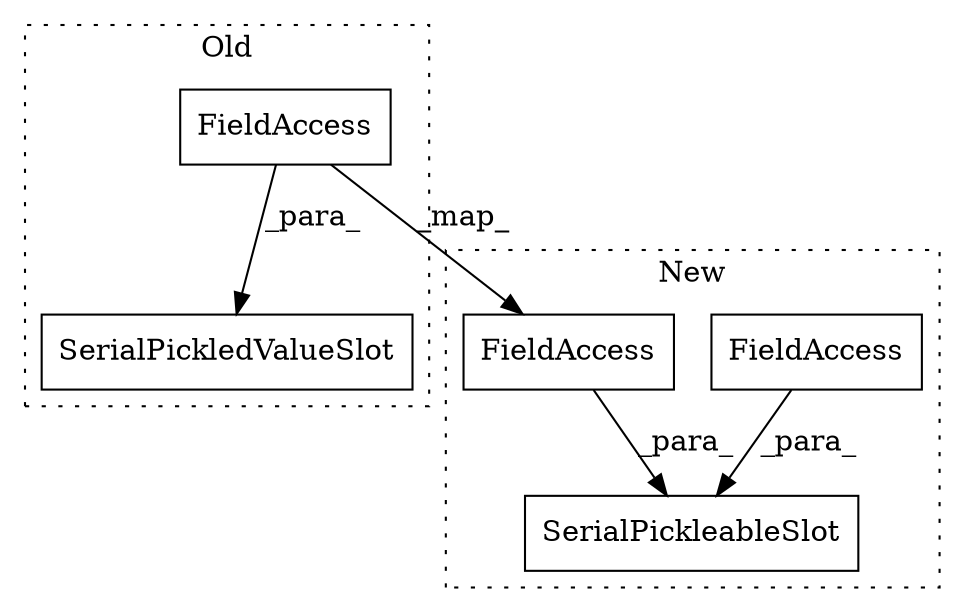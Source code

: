 digraph G {
subgraph cluster0 {
1 [label="SerialPickledValueSlot" a="32" s="1035,1086" l="23,1" shape="box"];
5 [label="FieldAccess" a="22" s="1058" l="28" shape="box"];
label = "Old";
style="dotted";
}
subgraph cluster1 {
2 [label="SerialPickleableSlot" a="32" s="1085,1152" l="21,1" shape="box"];
3 [label="FieldAccess" a="22" s="1135" l="12" shape="box"];
4 [label="FieldAccess" a="22" s="1106" l="28" shape="box"];
label = "New";
style="dotted";
}
3 -> 2 [label="_para_"];
4 -> 2 [label="_para_"];
5 -> 4 [label="_map_"];
5 -> 1 [label="_para_"];
}